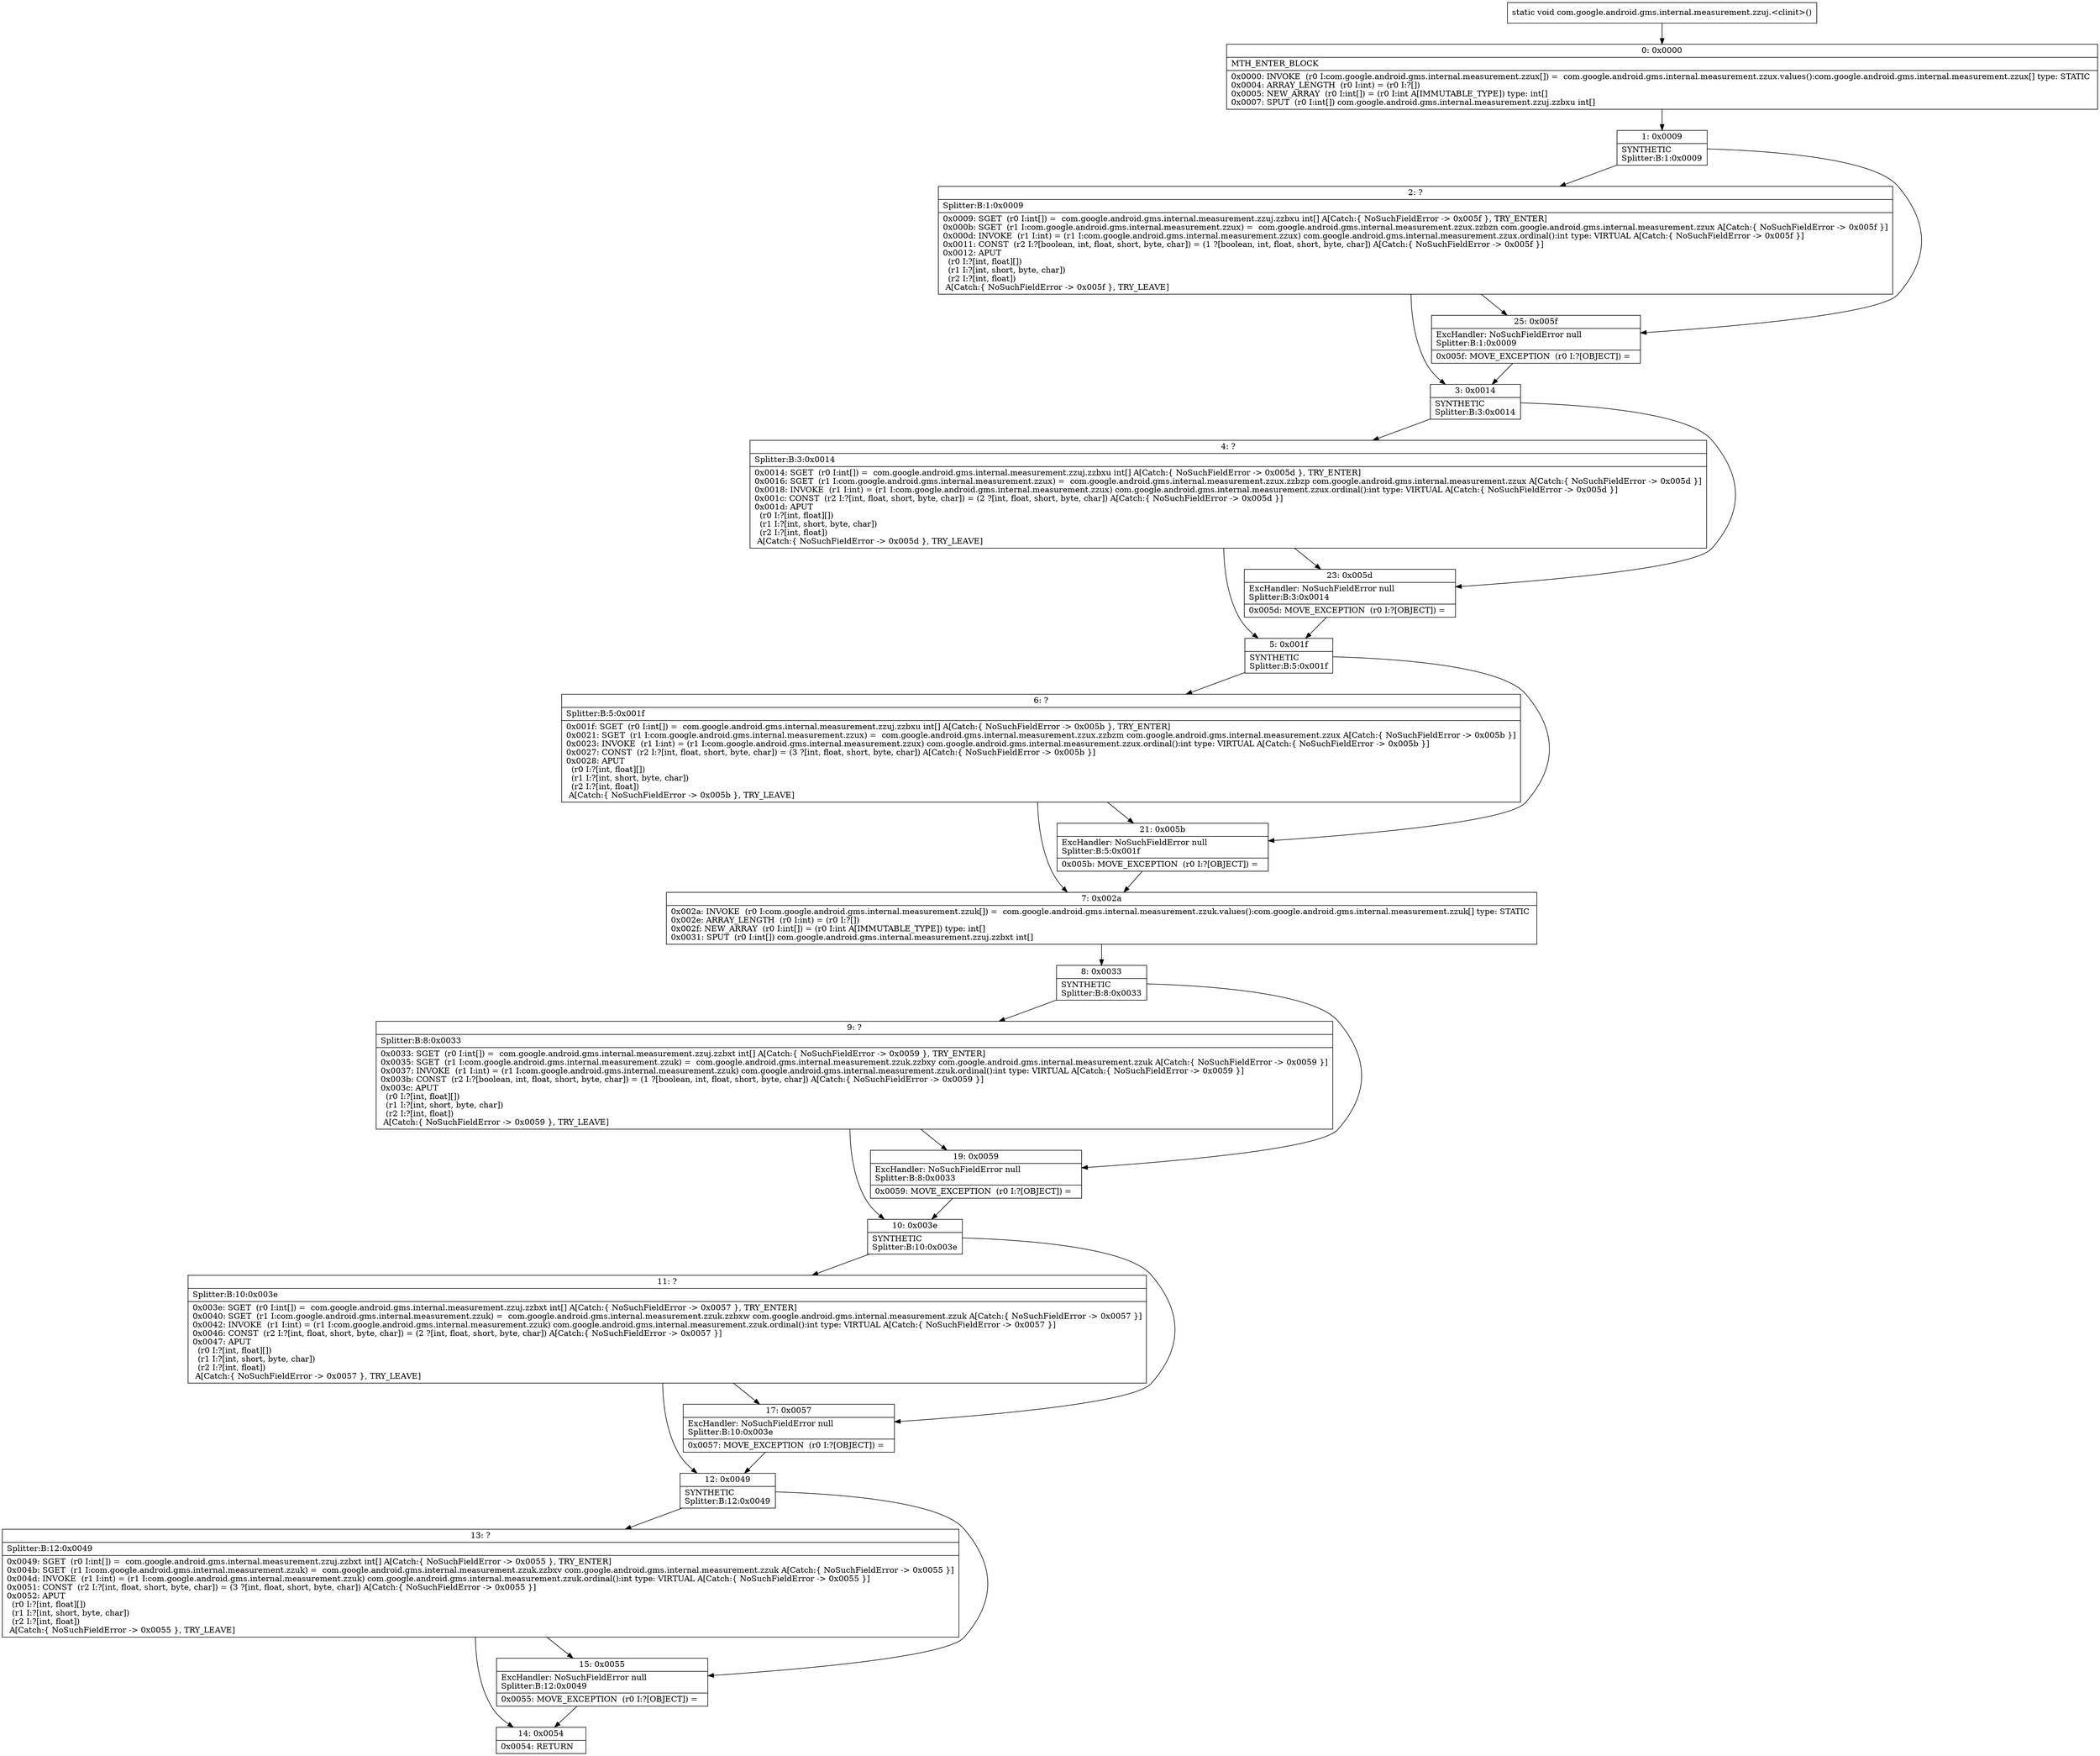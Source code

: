 digraph "CFG forcom.google.android.gms.internal.measurement.zzuj.\<clinit\>()V" {
Node_0 [shape=record,label="{0\:\ 0x0000|MTH_ENTER_BLOCK\l|0x0000: INVOKE  (r0 I:com.google.android.gms.internal.measurement.zzux[]) =  com.google.android.gms.internal.measurement.zzux.values():com.google.android.gms.internal.measurement.zzux[] type: STATIC \l0x0004: ARRAY_LENGTH  (r0 I:int) = (r0 I:?[]) \l0x0005: NEW_ARRAY  (r0 I:int[]) = (r0 I:int A[IMMUTABLE_TYPE]) type: int[] \l0x0007: SPUT  (r0 I:int[]) com.google.android.gms.internal.measurement.zzuj.zzbxu int[] \l}"];
Node_1 [shape=record,label="{1\:\ 0x0009|SYNTHETIC\lSplitter:B:1:0x0009\l}"];
Node_2 [shape=record,label="{2\:\ ?|Splitter:B:1:0x0009\l|0x0009: SGET  (r0 I:int[]) =  com.google.android.gms.internal.measurement.zzuj.zzbxu int[] A[Catch:\{ NoSuchFieldError \-\> 0x005f \}, TRY_ENTER]\l0x000b: SGET  (r1 I:com.google.android.gms.internal.measurement.zzux) =  com.google.android.gms.internal.measurement.zzux.zzbzn com.google.android.gms.internal.measurement.zzux A[Catch:\{ NoSuchFieldError \-\> 0x005f \}]\l0x000d: INVOKE  (r1 I:int) = (r1 I:com.google.android.gms.internal.measurement.zzux) com.google.android.gms.internal.measurement.zzux.ordinal():int type: VIRTUAL A[Catch:\{ NoSuchFieldError \-\> 0x005f \}]\l0x0011: CONST  (r2 I:?[boolean, int, float, short, byte, char]) = (1 ?[boolean, int, float, short, byte, char]) A[Catch:\{ NoSuchFieldError \-\> 0x005f \}]\l0x0012: APUT  \l  (r0 I:?[int, float][])\l  (r1 I:?[int, short, byte, char])\l  (r2 I:?[int, float])\l A[Catch:\{ NoSuchFieldError \-\> 0x005f \}, TRY_LEAVE]\l}"];
Node_3 [shape=record,label="{3\:\ 0x0014|SYNTHETIC\lSplitter:B:3:0x0014\l}"];
Node_4 [shape=record,label="{4\:\ ?|Splitter:B:3:0x0014\l|0x0014: SGET  (r0 I:int[]) =  com.google.android.gms.internal.measurement.zzuj.zzbxu int[] A[Catch:\{ NoSuchFieldError \-\> 0x005d \}, TRY_ENTER]\l0x0016: SGET  (r1 I:com.google.android.gms.internal.measurement.zzux) =  com.google.android.gms.internal.measurement.zzux.zzbzp com.google.android.gms.internal.measurement.zzux A[Catch:\{ NoSuchFieldError \-\> 0x005d \}]\l0x0018: INVOKE  (r1 I:int) = (r1 I:com.google.android.gms.internal.measurement.zzux) com.google.android.gms.internal.measurement.zzux.ordinal():int type: VIRTUAL A[Catch:\{ NoSuchFieldError \-\> 0x005d \}]\l0x001c: CONST  (r2 I:?[int, float, short, byte, char]) = (2 ?[int, float, short, byte, char]) A[Catch:\{ NoSuchFieldError \-\> 0x005d \}]\l0x001d: APUT  \l  (r0 I:?[int, float][])\l  (r1 I:?[int, short, byte, char])\l  (r2 I:?[int, float])\l A[Catch:\{ NoSuchFieldError \-\> 0x005d \}, TRY_LEAVE]\l}"];
Node_5 [shape=record,label="{5\:\ 0x001f|SYNTHETIC\lSplitter:B:5:0x001f\l}"];
Node_6 [shape=record,label="{6\:\ ?|Splitter:B:5:0x001f\l|0x001f: SGET  (r0 I:int[]) =  com.google.android.gms.internal.measurement.zzuj.zzbxu int[] A[Catch:\{ NoSuchFieldError \-\> 0x005b \}, TRY_ENTER]\l0x0021: SGET  (r1 I:com.google.android.gms.internal.measurement.zzux) =  com.google.android.gms.internal.measurement.zzux.zzbzm com.google.android.gms.internal.measurement.zzux A[Catch:\{ NoSuchFieldError \-\> 0x005b \}]\l0x0023: INVOKE  (r1 I:int) = (r1 I:com.google.android.gms.internal.measurement.zzux) com.google.android.gms.internal.measurement.zzux.ordinal():int type: VIRTUAL A[Catch:\{ NoSuchFieldError \-\> 0x005b \}]\l0x0027: CONST  (r2 I:?[int, float, short, byte, char]) = (3 ?[int, float, short, byte, char]) A[Catch:\{ NoSuchFieldError \-\> 0x005b \}]\l0x0028: APUT  \l  (r0 I:?[int, float][])\l  (r1 I:?[int, short, byte, char])\l  (r2 I:?[int, float])\l A[Catch:\{ NoSuchFieldError \-\> 0x005b \}, TRY_LEAVE]\l}"];
Node_7 [shape=record,label="{7\:\ 0x002a|0x002a: INVOKE  (r0 I:com.google.android.gms.internal.measurement.zzuk[]) =  com.google.android.gms.internal.measurement.zzuk.values():com.google.android.gms.internal.measurement.zzuk[] type: STATIC \l0x002e: ARRAY_LENGTH  (r0 I:int) = (r0 I:?[]) \l0x002f: NEW_ARRAY  (r0 I:int[]) = (r0 I:int A[IMMUTABLE_TYPE]) type: int[] \l0x0031: SPUT  (r0 I:int[]) com.google.android.gms.internal.measurement.zzuj.zzbxt int[] \l}"];
Node_8 [shape=record,label="{8\:\ 0x0033|SYNTHETIC\lSplitter:B:8:0x0033\l}"];
Node_9 [shape=record,label="{9\:\ ?|Splitter:B:8:0x0033\l|0x0033: SGET  (r0 I:int[]) =  com.google.android.gms.internal.measurement.zzuj.zzbxt int[] A[Catch:\{ NoSuchFieldError \-\> 0x0059 \}, TRY_ENTER]\l0x0035: SGET  (r1 I:com.google.android.gms.internal.measurement.zzuk) =  com.google.android.gms.internal.measurement.zzuk.zzbxy com.google.android.gms.internal.measurement.zzuk A[Catch:\{ NoSuchFieldError \-\> 0x0059 \}]\l0x0037: INVOKE  (r1 I:int) = (r1 I:com.google.android.gms.internal.measurement.zzuk) com.google.android.gms.internal.measurement.zzuk.ordinal():int type: VIRTUAL A[Catch:\{ NoSuchFieldError \-\> 0x0059 \}]\l0x003b: CONST  (r2 I:?[boolean, int, float, short, byte, char]) = (1 ?[boolean, int, float, short, byte, char]) A[Catch:\{ NoSuchFieldError \-\> 0x0059 \}]\l0x003c: APUT  \l  (r0 I:?[int, float][])\l  (r1 I:?[int, short, byte, char])\l  (r2 I:?[int, float])\l A[Catch:\{ NoSuchFieldError \-\> 0x0059 \}, TRY_LEAVE]\l}"];
Node_10 [shape=record,label="{10\:\ 0x003e|SYNTHETIC\lSplitter:B:10:0x003e\l}"];
Node_11 [shape=record,label="{11\:\ ?|Splitter:B:10:0x003e\l|0x003e: SGET  (r0 I:int[]) =  com.google.android.gms.internal.measurement.zzuj.zzbxt int[] A[Catch:\{ NoSuchFieldError \-\> 0x0057 \}, TRY_ENTER]\l0x0040: SGET  (r1 I:com.google.android.gms.internal.measurement.zzuk) =  com.google.android.gms.internal.measurement.zzuk.zzbxw com.google.android.gms.internal.measurement.zzuk A[Catch:\{ NoSuchFieldError \-\> 0x0057 \}]\l0x0042: INVOKE  (r1 I:int) = (r1 I:com.google.android.gms.internal.measurement.zzuk) com.google.android.gms.internal.measurement.zzuk.ordinal():int type: VIRTUAL A[Catch:\{ NoSuchFieldError \-\> 0x0057 \}]\l0x0046: CONST  (r2 I:?[int, float, short, byte, char]) = (2 ?[int, float, short, byte, char]) A[Catch:\{ NoSuchFieldError \-\> 0x0057 \}]\l0x0047: APUT  \l  (r0 I:?[int, float][])\l  (r1 I:?[int, short, byte, char])\l  (r2 I:?[int, float])\l A[Catch:\{ NoSuchFieldError \-\> 0x0057 \}, TRY_LEAVE]\l}"];
Node_12 [shape=record,label="{12\:\ 0x0049|SYNTHETIC\lSplitter:B:12:0x0049\l}"];
Node_13 [shape=record,label="{13\:\ ?|Splitter:B:12:0x0049\l|0x0049: SGET  (r0 I:int[]) =  com.google.android.gms.internal.measurement.zzuj.zzbxt int[] A[Catch:\{ NoSuchFieldError \-\> 0x0055 \}, TRY_ENTER]\l0x004b: SGET  (r1 I:com.google.android.gms.internal.measurement.zzuk) =  com.google.android.gms.internal.measurement.zzuk.zzbxv com.google.android.gms.internal.measurement.zzuk A[Catch:\{ NoSuchFieldError \-\> 0x0055 \}]\l0x004d: INVOKE  (r1 I:int) = (r1 I:com.google.android.gms.internal.measurement.zzuk) com.google.android.gms.internal.measurement.zzuk.ordinal():int type: VIRTUAL A[Catch:\{ NoSuchFieldError \-\> 0x0055 \}]\l0x0051: CONST  (r2 I:?[int, float, short, byte, char]) = (3 ?[int, float, short, byte, char]) A[Catch:\{ NoSuchFieldError \-\> 0x0055 \}]\l0x0052: APUT  \l  (r0 I:?[int, float][])\l  (r1 I:?[int, short, byte, char])\l  (r2 I:?[int, float])\l A[Catch:\{ NoSuchFieldError \-\> 0x0055 \}, TRY_LEAVE]\l}"];
Node_14 [shape=record,label="{14\:\ 0x0054|0x0054: RETURN   \l}"];
Node_15 [shape=record,label="{15\:\ 0x0055|ExcHandler: NoSuchFieldError null\lSplitter:B:12:0x0049\l|0x0055: MOVE_EXCEPTION  (r0 I:?[OBJECT]) =  \l}"];
Node_17 [shape=record,label="{17\:\ 0x0057|ExcHandler: NoSuchFieldError null\lSplitter:B:10:0x003e\l|0x0057: MOVE_EXCEPTION  (r0 I:?[OBJECT]) =  \l}"];
Node_19 [shape=record,label="{19\:\ 0x0059|ExcHandler: NoSuchFieldError null\lSplitter:B:8:0x0033\l|0x0059: MOVE_EXCEPTION  (r0 I:?[OBJECT]) =  \l}"];
Node_21 [shape=record,label="{21\:\ 0x005b|ExcHandler: NoSuchFieldError null\lSplitter:B:5:0x001f\l|0x005b: MOVE_EXCEPTION  (r0 I:?[OBJECT]) =  \l}"];
Node_23 [shape=record,label="{23\:\ 0x005d|ExcHandler: NoSuchFieldError null\lSplitter:B:3:0x0014\l|0x005d: MOVE_EXCEPTION  (r0 I:?[OBJECT]) =  \l}"];
Node_25 [shape=record,label="{25\:\ 0x005f|ExcHandler: NoSuchFieldError null\lSplitter:B:1:0x0009\l|0x005f: MOVE_EXCEPTION  (r0 I:?[OBJECT]) =  \l}"];
MethodNode[shape=record,label="{static void com.google.android.gms.internal.measurement.zzuj.\<clinit\>() }"];
MethodNode -> Node_0;
Node_0 -> Node_1;
Node_1 -> Node_2;
Node_1 -> Node_25;
Node_2 -> Node_3;
Node_2 -> Node_25;
Node_3 -> Node_4;
Node_3 -> Node_23;
Node_4 -> Node_5;
Node_4 -> Node_23;
Node_5 -> Node_6;
Node_5 -> Node_21;
Node_6 -> Node_7;
Node_6 -> Node_21;
Node_7 -> Node_8;
Node_8 -> Node_9;
Node_8 -> Node_19;
Node_9 -> Node_10;
Node_9 -> Node_19;
Node_10 -> Node_11;
Node_10 -> Node_17;
Node_11 -> Node_12;
Node_11 -> Node_17;
Node_12 -> Node_13;
Node_12 -> Node_15;
Node_13 -> Node_14;
Node_13 -> Node_15;
Node_15 -> Node_14;
Node_17 -> Node_12;
Node_19 -> Node_10;
Node_21 -> Node_7;
Node_23 -> Node_5;
Node_25 -> Node_3;
}

